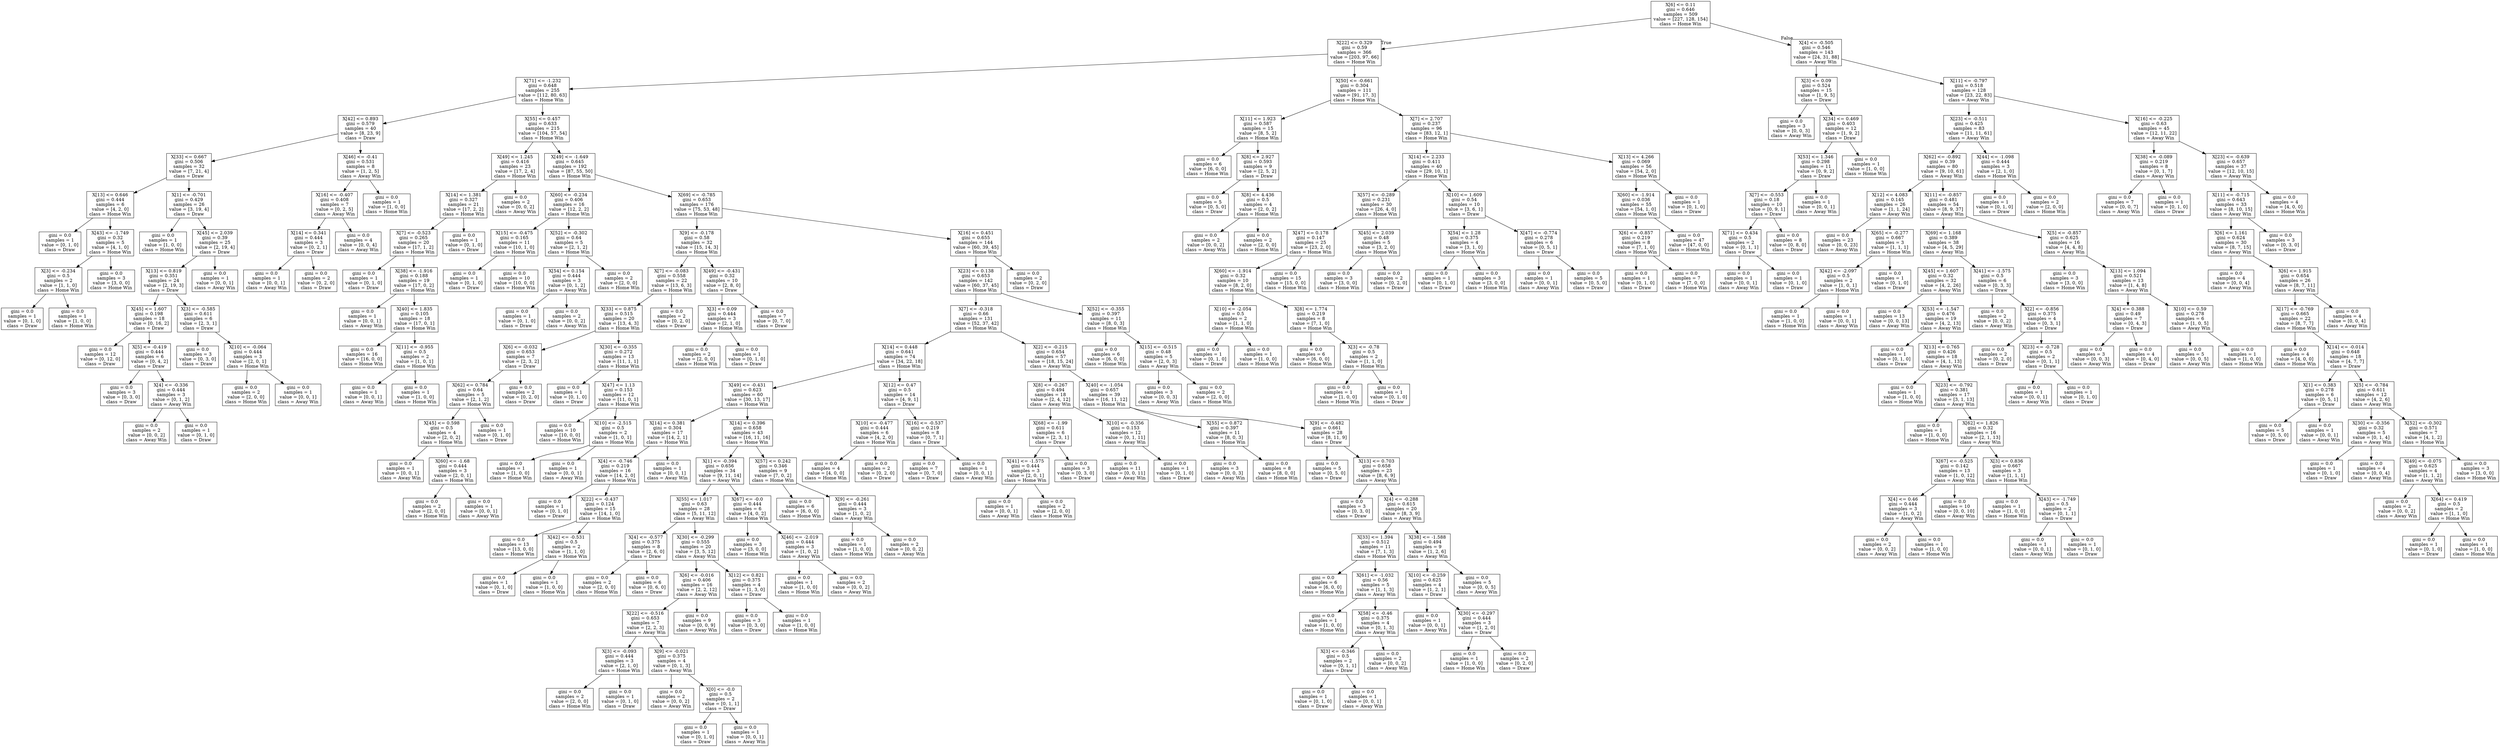 digraph Tree {
node [shape=box] ;
0 [label="X[6] <= 0.11\ngini = 0.646\nsamples = 509\nvalue = [227, 128, 154]\nclass = Home Win"] ;
1 [label="X[22] <= 0.329\ngini = 0.59\nsamples = 366\nvalue = [203, 97, 66]\nclass = Home Win"] ;
0 -> 1 [labeldistance=2.5, labelangle=45, headlabel="True"] ;
2 [label="X[71] <= -1.232\ngini = 0.648\nsamples = 255\nvalue = [112, 80, 63]\nclass = Home Win"] ;
1 -> 2 ;
3 [label="X[42] <= 0.893\ngini = 0.579\nsamples = 40\nvalue = [8, 23, 9]\nclass = Draw"] ;
2 -> 3 ;
4 [label="X[33] <= 0.667\ngini = 0.506\nsamples = 32\nvalue = [7, 21, 4]\nclass = Draw"] ;
3 -> 4 ;
5 [label="X[13] <= 0.646\ngini = 0.444\nsamples = 6\nvalue = [4, 2, 0]\nclass = Home Win"] ;
4 -> 5 ;
6 [label="gini = 0.0\nsamples = 1\nvalue = [0, 1, 0]\nclass = Draw"] ;
5 -> 6 ;
7 [label="X[43] <= -1.749\ngini = 0.32\nsamples = 5\nvalue = [4, 1, 0]\nclass = Home Win"] ;
5 -> 7 ;
8 [label="X[3] <= -0.234\ngini = 0.5\nsamples = 2\nvalue = [1, 1, 0]\nclass = Home Win"] ;
7 -> 8 ;
9 [label="gini = 0.0\nsamples = 1\nvalue = [0, 1, 0]\nclass = Draw"] ;
8 -> 9 ;
10 [label="gini = 0.0\nsamples = 1\nvalue = [1, 0, 0]\nclass = Home Win"] ;
8 -> 10 ;
11 [label="gini = 0.0\nsamples = 3\nvalue = [3, 0, 0]\nclass = Home Win"] ;
7 -> 11 ;
12 [label="X[1] <= -0.701\ngini = 0.429\nsamples = 26\nvalue = [3, 19, 4]\nclass = Draw"] ;
4 -> 12 ;
13 [label="gini = 0.0\nsamples = 1\nvalue = [1, 0, 0]\nclass = Home Win"] ;
12 -> 13 ;
14 [label="X[45] <= 2.039\ngini = 0.39\nsamples = 25\nvalue = [2, 19, 4]\nclass = Draw"] ;
12 -> 14 ;
15 [label="X[13] <= 0.819\ngini = 0.351\nsamples = 24\nvalue = [2, 19, 3]\nclass = Draw"] ;
14 -> 15 ;
16 [label="X[45] <= 1.607\ngini = 0.198\nsamples = 18\nvalue = [0, 16, 2]\nclass = Draw"] ;
15 -> 16 ;
17 [label="gini = 0.0\nsamples = 12\nvalue = [0, 12, 0]\nclass = Draw"] ;
16 -> 17 ;
18 [label="X[5] <= -0.419\ngini = 0.444\nsamples = 6\nvalue = [0, 4, 2]\nclass = Draw"] ;
16 -> 18 ;
19 [label="gini = 0.0\nsamples = 3\nvalue = [0, 3, 0]\nclass = Draw"] ;
18 -> 19 ;
20 [label="X[4] <= -0.336\ngini = 0.444\nsamples = 3\nvalue = [0, 1, 2]\nclass = Away Win"] ;
18 -> 20 ;
21 [label="gini = 0.0\nsamples = 2\nvalue = [0, 0, 2]\nclass = Away Win"] ;
20 -> 21 ;
22 [label="gini = 0.0\nsamples = 1\nvalue = [0, 1, 0]\nclass = Draw"] ;
20 -> 22 ;
23 [label="X[3] <= -0.585\ngini = 0.611\nsamples = 6\nvalue = [2, 3, 1]\nclass = Draw"] ;
15 -> 23 ;
24 [label="gini = 0.0\nsamples = 3\nvalue = [0, 3, 0]\nclass = Draw"] ;
23 -> 24 ;
25 [label="X[10] <= -0.064\ngini = 0.444\nsamples = 3\nvalue = [2, 0, 1]\nclass = Home Win"] ;
23 -> 25 ;
26 [label="gini = 0.0\nsamples = 2\nvalue = [2, 0, 0]\nclass = Home Win"] ;
25 -> 26 ;
27 [label="gini = 0.0\nsamples = 1\nvalue = [0, 0, 1]\nclass = Away Win"] ;
25 -> 27 ;
28 [label="gini = 0.0\nsamples = 1\nvalue = [0, 0, 1]\nclass = Away Win"] ;
14 -> 28 ;
29 [label="X[46] <= -0.41\ngini = 0.531\nsamples = 8\nvalue = [1, 2, 5]\nclass = Away Win"] ;
3 -> 29 ;
30 [label="X[16] <= -0.407\ngini = 0.408\nsamples = 7\nvalue = [0, 2, 5]\nclass = Away Win"] ;
29 -> 30 ;
31 [label="X[14] <= 0.341\ngini = 0.444\nsamples = 3\nvalue = [0, 2, 1]\nclass = Draw"] ;
30 -> 31 ;
32 [label="gini = 0.0\nsamples = 1\nvalue = [0, 0, 1]\nclass = Away Win"] ;
31 -> 32 ;
33 [label="gini = 0.0\nsamples = 2\nvalue = [0, 2, 0]\nclass = Draw"] ;
31 -> 33 ;
34 [label="gini = 0.0\nsamples = 4\nvalue = [0, 0, 4]\nclass = Away Win"] ;
30 -> 34 ;
35 [label="gini = 0.0\nsamples = 1\nvalue = [1, 0, 0]\nclass = Home Win"] ;
29 -> 35 ;
36 [label="X[55] <= 0.457\ngini = 0.633\nsamples = 215\nvalue = [104, 57, 54]\nclass = Home Win"] ;
2 -> 36 ;
37 [label="X[49] <= 1.245\ngini = 0.416\nsamples = 23\nvalue = [17, 2, 4]\nclass = Home Win"] ;
36 -> 37 ;
38 [label="X[14] <= 1.381\ngini = 0.327\nsamples = 21\nvalue = [17, 2, 2]\nclass = Home Win"] ;
37 -> 38 ;
39 [label="X[7] <= -0.523\ngini = 0.265\nsamples = 20\nvalue = [17, 1, 2]\nclass = Home Win"] ;
38 -> 39 ;
40 [label="gini = 0.0\nsamples = 1\nvalue = [0, 1, 0]\nclass = Draw"] ;
39 -> 40 ;
41 [label="X[38] <= -1.916\ngini = 0.188\nsamples = 19\nvalue = [17, 0, 2]\nclass = Home Win"] ;
39 -> 41 ;
42 [label="gini = 0.0\nsamples = 1\nvalue = [0, 0, 1]\nclass = Away Win"] ;
41 -> 42 ;
43 [label="X[40] <= 1.835\ngini = 0.105\nsamples = 18\nvalue = [17, 0, 1]\nclass = Home Win"] ;
41 -> 43 ;
44 [label="gini = 0.0\nsamples = 16\nvalue = [16, 0, 0]\nclass = Home Win"] ;
43 -> 44 ;
45 [label="X[11] <= -0.955\ngini = 0.5\nsamples = 2\nvalue = [1, 0, 1]\nclass = Home Win"] ;
43 -> 45 ;
46 [label="gini = 0.0\nsamples = 1\nvalue = [0, 0, 1]\nclass = Away Win"] ;
45 -> 46 ;
47 [label="gini = 0.0\nsamples = 1\nvalue = [1, 0, 0]\nclass = Home Win"] ;
45 -> 47 ;
48 [label="gini = 0.0\nsamples = 1\nvalue = [0, 1, 0]\nclass = Draw"] ;
38 -> 48 ;
49 [label="gini = 0.0\nsamples = 2\nvalue = [0, 0, 2]\nclass = Away Win"] ;
37 -> 49 ;
50 [label="X[49] <= -1.649\ngini = 0.645\nsamples = 192\nvalue = [87, 55, 50]\nclass = Home Win"] ;
36 -> 50 ;
51 [label="X[60] <= -0.234\ngini = 0.406\nsamples = 16\nvalue = [12, 2, 2]\nclass = Home Win"] ;
50 -> 51 ;
52 [label="X[15] <= -0.475\ngini = 0.165\nsamples = 11\nvalue = [10, 1, 0]\nclass = Home Win"] ;
51 -> 52 ;
53 [label="gini = 0.0\nsamples = 1\nvalue = [0, 1, 0]\nclass = Draw"] ;
52 -> 53 ;
54 [label="gini = 0.0\nsamples = 10\nvalue = [10, 0, 0]\nclass = Home Win"] ;
52 -> 54 ;
55 [label="X[52] <= -0.302\ngini = 0.64\nsamples = 5\nvalue = [2, 1, 2]\nclass = Home Win"] ;
51 -> 55 ;
56 [label="X[54] <= 0.154\ngini = 0.444\nsamples = 3\nvalue = [0, 1, 2]\nclass = Away Win"] ;
55 -> 56 ;
57 [label="gini = 0.0\nsamples = 1\nvalue = [0, 1, 0]\nclass = Draw"] ;
56 -> 57 ;
58 [label="gini = 0.0\nsamples = 2\nvalue = [0, 0, 2]\nclass = Away Win"] ;
56 -> 58 ;
59 [label="gini = 0.0\nsamples = 2\nvalue = [2, 0, 0]\nclass = Home Win"] ;
55 -> 59 ;
60 [label="X[69] <= -0.785\ngini = 0.653\nsamples = 176\nvalue = [75, 53, 48]\nclass = Home Win"] ;
50 -> 60 ;
61 [label="X[9] <= -0.178\ngini = 0.58\nsamples = 32\nvalue = [15, 14, 3]\nclass = Home Win"] ;
60 -> 61 ;
62 [label="X[7] <= -0.083\ngini = 0.558\nsamples = 22\nvalue = [13, 6, 3]\nclass = Home Win"] ;
61 -> 62 ;
63 [label="X[33] <= 0.875\ngini = 0.515\nsamples = 20\nvalue = [13, 4, 3]\nclass = Home Win"] ;
62 -> 63 ;
64 [label="X[6] <= -0.032\ngini = 0.653\nsamples = 7\nvalue = [2, 3, 2]\nclass = Draw"] ;
63 -> 64 ;
65 [label="X[62] <= 0.784\ngini = 0.64\nsamples = 5\nvalue = [2, 1, 2]\nclass = Home Win"] ;
64 -> 65 ;
66 [label="X[45] <= 0.598\ngini = 0.5\nsamples = 4\nvalue = [2, 0, 2]\nclass = Home Win"] ;
65 -> 66 ;
67 [label="gini = 0.0\nsamples = 1\nvalue = [0, 0, 1]\nclass = Away Win"] ;
66 -> 67 ;
68 [label="X[60] <= -1.68\ngini = 0.444\nsamples = 3\nvalue = [2, 0, 1]\nclass = Home Win"] ;
66 -> 68 ;
69 [label="gini = 0.0\nsamples = 2\nvalue = [2, 0, 0]\nclass = Home Win"] ;
68 -> 69 ;
70 [label="gini = 0.0\nsamples = 1\nvalue = [0, 0, 1]\nclass = Away Win"] ;
68 -> 70 ;
71 [label="gini = 0.0\nsamples = 1\nvalue = [0, 1, 0]\nclass = Draw"] ;
65 -> 71 ;
72 [label="gini = 0.0\nsamples = 2\nvalue = [0, 2, 0]\nclass = Draw"] ;
64 -> 72 ;
73 [label="X[30] <= -0.355\ngini = 0.272\nsamples = 13\nvalue = [11, 1, 1]\nclass = Home Win"] ;
63 -> 73 ;
74 [label="gini = 0.0\nsamples = 1\nvalue = [0, 1, 0]\nclass = Draw"] ;
73 -> 74 ;
75 [label="X[47] <= 1.13\ngini = 0.153\nsamples = 12\nvalue = [11, 0, 1]\nclass = Home Win"] ;
73 -> 75 ;
76 [label="gini = 0.0\nsamples = 10\nvalue = [10, 0, 0]\nclass = Home Win"] ;
75 -> 76 ;
77 [label="X[10] <= -2.515\ngini = 0.5\nsamples = 2\nvalue = [1, 0, 1]\nclass = Home Win"] ;
75 -> 77 ;
78 [label="gini = 0.0\nsamples = 1\nvalue = [1, 0, 0]\nclass = Home Win"] ;
77 -> 78 ;
79 [label="gini = 0.0\nsamples = 1\nvalue = [0, 0, 1]\nclass = Away Win"] ;
77 -> 79 ;
80 [label="gini = 0.0\nsamples = 2\nvalue = [0, 2, 0]\nclass = Draw"] ;
62 -> 80 ;
81 [label="X[49] <= -0.431\ngini = 0.32\nsamples = 10\nvalue = [2, 8, 0]\nclass = Draw"] ;
61 -> 81 ;
82 [label="X[3] <= 0.09\ngini = 0.444\nsamples = 3\nvalue = [2, 1, 0]\nclass = Home Win"] ;
81 -> 82 ;
83 [label="gini = 0.0\nsamples = 2\nvalue = [2, 0, 0]\nclass = Home Win"] ;
82 -> 83 ;
84 [label="gini = 0.0\nsamples = 1\nvalue = [0, 1, 0]\nclass = Draw"] ;
82 -> 84 ;
85 [label="gini = 0.0\nsamples = 7\nvalue = [0, 7, 0]\nclass = Draw"] ;
81 -> 85 ;
86 [label="X[16] <= 0.451\ngini = 0.655\nsamples = 144\nvalue = [60, 39, 45]\nclass = Home Win"] ;
60 -> 86 ;
87 [label="X[23] <= 0.138\ngini = 0.653\nsamples = 142\nvalue = [60, 37, 45]\nclass = Home Win"] ;
86 -> 87 ;
88 [label="X[7] <= -0.318\ngini = 0.66\nsamples = 131\nvalue = [52, 37, 42]\nclass = Home Win"] ;
87 -> 88 ;
89 [label="X[14] <= 0.448\ngini = 0.641\nsamples = 74\nvalue = [34, 22, 18]\nclass = Home Win"] ;
88 -> 89 ;
90 [label="X[49] <= -0.431\ngini = 0.623\nsamples = 60\nvalue = [30, 13, 17]\nclass = Home Win"] ;
89 -> 90 ;
91 [label="X[14] <= 0.381\ngini = 0.304\nsamples = 17\nvalue = [14, 2, 1]\nclass = Home Win"] ;
90 -> 91 ;
92 [label="X[4] <= -0.746\ngini = 0.219\nsamples = 16\nvalue = [14, 2, 0]\nclass = Home Win"] ;
91 -> 92 ;
93 [label="gini = 0.0\nsamples = 1\nvalue = [0, 1, 0]\nclass = Draw"] ;
92 -> 93 ;
94 [label="X[22] <= -0.437\ngini = 0.124\nsamples = 15\nvalue = [14, 1, 0]\nclass = Home Win"] ;
92 -> 94 ;
95 [label="gini = 0.0\nsamples = 13\nvalue = [13, 0, 0]\nclass = Home Win"] ;
94 -> 95 ;
96 [label="X[42] <= -0.531\ngini = 0.5\nsamples = 2\nvalue = [1, 1, 0]\nclass = Home Win"] ;
94 -> 96 ;
97 [label="gini = 0.0\nsamples = 1\nvalue = [0, 1, 0]\nclass = Draw"] ;
96 -> 97 ;
98 [label="gini = 0.0\nsamples = 1\nvalue = [1, 0, 0]\nclass = Home Win"] ;
96 -> 98 ;
99 [label="gini = 0.0\nsamples = 1\nvalue = [0, 0, 1]\nclass = Away Win"] ;
91 -> 99 ;
100 [label="X[14] <= 0.396\ngini = 0.658\nsamples = 43\nvalue = [16, 11, 16]\nclass = Home Win"] ;
90 -> 100 ;
101 [label="X[1] <= -0.394\ngini = 0.656\nsamples = 34\nvalue = [9, 11, 14]\nclass = Away Win"] ;
100 -> 101 ;
102 [label="X[55] <= 1.017\ngini = 0.63\nsamples = 28\nvalue = [5, 11, 12]\nclass = Away Win"] ;
101 -> 102 ;
103 [label="X[4] <= -0.577\ngini = 0.375\nsamples = 8\nvalue = [2, 6, 0]\nclass = Draw"] ;
102 -> 103 ;
104 [label="gini = 0.0\nsamples = 2\nvalue = [2, 0, 0]\nclass = Home Win"] ;
103 -> 104 ;
105 [label="gini = 0.0\nsamples = 6\nvalue = [0, 6, 0]\nclass = Draw"] ;
103 -> 105 ;
106 [label="X[30] <= -0.299\ngini = 0.555\nsamples = 20\nvalue = [3, 5, 12]\nclass = Away Win"] ;
102 -> 106 ;
107 [label="X[6] <= -0.016\ngini = 0.406\nsamples = 16\nvalue = [2, 2, 12]\nclass = Away Win"] ;
106 -> 107 ;
108 [label="X[22] <= -0.516\ngini = 0.653\nsamples = 7\nvalue = [2, 2, 3]\nclass = Away Win"] ;
107 -> 108 ;
109 [label="X[3] <= -0.093\ngini = 0.444\nsamples = 3\nvalue = [2, 1, 0]\nclass = Home Win"] ;
108 -> 109 ;
110 [label="gini = 0.0\nsamples = 2\nvalue = [2, 0, 0]\nclass = Home Win"] ;
109 -> 110 ;
111 [label="gini = 0.0\nsamples = 1\nvalue = [0, 1, 0]\nclass = Draw"] ;
109 -> 111 ;
112 [label="X[9] <= -0.021\ngini = 0.375\nsamples = 4\nvalue = [0, 1, 3]\nclass = Away Win"] ;
108 -> 112 ;
113 [label="gini = 0.0\nsamples = 2\nvalue = [0, 0, 2]\nclass = Away Win"] ;
112 -> 113 ;
114 [label="X[0] <= -0.0\ngini = 0.5\nsamples = 2\nvalue = [0, 1, 1]\nclass = Draw"] ;
112 -> 114 ;
115 [label="gini = 0.0\nsamples = 1\nvalue = [0, 1, 0]\nclass = Draw"] ;
114 -> 115 ;
116 [label="gini = 0.0\nsamples = 1\nvalue = [0, 0, 1]\nclass = Away Win"] ;
114 -> 116 ;
117 [label="gini = 0.0\nsamples = 9\nvalue = [0, 0, 9]\nclass = Away Win"] ;
107 -> 117 ;
118 [label="X[12] <= 0.821\ngini = 0.375\nsamples = 4\nvalue = [1, 3, 0]\nclass = Draw"] ;
106 -> 118 ;
119 [label="gini = 0.0\nsamples = 3\nvalue = [0, 3, 0]\nclass = Draw"] ;
118 -> 119 ;
120 [label="gini = 0.0\nsamples = 1\nvalue = [1, 0, 0]\nclass = Home Win"] ;
118 -> 120 ;
121 [label="X[67] <= -0.0\ngini = 0.444\nsamples = 6\nvalue = [4, 0, 2]\nclass = Home Win"] ;
101 -> 121 ;
122 [label="gini = 0.0\nsamples = 3\nvalue = [3, 0, 0]\nclass = Home Win"] ;
121 -> 122 ;
123 [label="X[46] <= -2.019\ngini = 0.444\nsamples = 3\nvalue = [1, 0, 2]\nclass = Away Win"] ;
121 -> 123 ;
124 [label="gini = 0.0\nsamples = 1\nvalue = [1, 0, 0]\nclass = Home Win"] ;
123 -> 124 ;
125 [label="gini = 0.0\nsamples = 2\nvalue = [0, 0, 2]\nclass = Away Win"] ;
123 -> 125 ;
126 [label="X[57] <= 0.242\ngini = 0.346\nsamples = 9\nvalue = [7, 0, 2]\nclass = Home Win"] ;
100 -> 126 ;
127 [label="gini = 0.0\nsamples = 6\nvalue = [6, 0, 0]\nclass = Home Win"] ;
126 -> 127 ;
128 [label="X[9] <= -0.261\ngini = 0.444\nsamples = 3\nvalue = [1, 0, 2]\nclass = Away Win"] ;
126 -> 128 ;
129 [label="gini = 0.0\nsamples = 1\nvalue = [1, 0, 0]\nclass = Home Win"] ;
128 -> 129 ;
130 [label="gini = 0.0\nsamples = 2\nvalue = [0, 0, 2]\nclass = Away Win"] ;
128 -> 130 ;
131 [label="X[12] <= 0.47\ngini = 0.5\nsamples = 14\nvalue = [4, 9, 1]\nclass = Draw"] ;
89 -> 131 ;
132 [label="X[10] <= -0.477\ngini = 0.444\nsamples = 6\nvalue = [4, 2, 0]\nclass = Home Win"] ;
131 -> 132 ;
133 [label="gini = 0.0\nsamples = 4\nvalue = [4, 0, 0]\nclass = Home Win"] ;
132 -> 133 ;
134 [label="gini = 0.0\nsamples = 2\nvalue = [0, 2, 0]\nclass = Draw"] ;
132 -> 134 ;
135 [label="X[16] <= -0.537\ngini = 0.219\nsamples = 8\nvalue = [0, 7, 1]\nclass = Draw"] ;
131 -> 135 ;
136 [label="gini = 0.0\nsamples = 7\nvalue = [0, 7, 0]\nclass = Draw"] ;
135 -> 136 ;
137 [label="gini = 0.0\nsamples = 1\nvalue = [0, 0, 1]\nclass = Away Win"] ;
135 -> 137 ;
138 [label="X[2] <= -0.215\ngini = 0.654\nsamples = 57\nvalue = [18, 15, 24]\nclass = Away Win"] ;
88 -> 138 ;
139 [label="X[8] <= -0.267\ngini = 0.494\nsamples = 18\nvalue = [2, 4, 12]\nclass = Away Win"] ;
138 -> 139 ;
140 [label="X[68] <= -1.99\ngini = 0.611\nsamples = 6\nvalue = [2, 3, 1]\nclass = Draw"] ;
139 -> 140 ;
141 [label="X[41] <= -1.575\ngini = 0.444\nsamples = 3\nvalue = [2, 0, 1]\nclass = Home Win"] ;
140 -> 141 ;
142 [label="gini = 0.0\nsamples = 1\nvalue = [0, 0, 1]\nclass = Away Win"] ;
141 -> 142 ;
143 [label="gini = 0.0\nsamples = 2\nvalue = [2, 0, 0]\nclass = Home Win"] ;
141 -> 143 ;
144 [label="gini = 0.0\nsamples = 3\nvalue = [0, 3, 0]\nclass = Draw"] ;
140 -> 144 ;
145 [label="X[10] <= -0.356\ngini = 0.153\nsamples = 12\nvalue = [0, 1, 11]\nclass = Away Win"] ;
139 -> 145 ;
146 [label="gini = 0.0\nsamples = 11\nvalue = [0, 0, 11]\nclass = Away Win"] ;
145 -> 146 ;
147 [label="gini = 0.0\nsamples = 1\nvalue = [0, 1, 0]\nclass = Draw"] ;
145 -> 147 ;
148 [label="X[40] <= -1.054\ngini = 0.657\nsamples = 39\nvalue = [16, 11, 12]\nclass = Home Win"] ;
138 -> 148 ;
149 [label="X[55] <= 0.872\ngini = 0.397\nsamples = 11\nvalue = [8, 0, 3]\nclass = Home Win"] ;
148 -> 149 ;
150 [label="gini = 0.0\nsamples = 3\nvalue = [0, 0, 3]\nclass = Away Win"] ;
149 -> 150 ;
151 [label="gini = 0.0\nsamples = 8\nvalue = [8, 0, 0]\nclass = Home Win"] ;
149 -> 151 ;
152 [label="X[9] <= -0.482\ngini = 0.661\nsamples = 28\nvalue = [8, 11, 9]\nclass = Draw"] ;
148 -> 152 ;
153 [label="gini = 0.0\nsamples = 5\nvalue = [0, 5, 0]\nclass = Draw"] ;
152 -> 153 ;
154 [label="X[13] <= 0.703\ngini = 0.658\nsamples = 23\nvalue = [8, 6, 9]\nclass = Away Win"] ;
152 -> 154 ;
155 [label="gini = 0.0\nsamples = 3\nvalue = [0, 3, 0]\nclass = Draw"] ;
154 -> 155 ;
156 [label="X[4] <= -0.288\ngini = 0.615\nsamples = 20\nvalue = [8, 3, 9]\nclass = Away Win"] ;
154 -> 156 ;
157 [label="X[33] <= 1.394\ngini = 0.512\nsamples = 11\nvalue = [7, 1, 3]\nclass = Home Win"] ;
156 -> 157 ;
158 [label="gini = 0.0\nsamples = 6\nvalue = [6, 0, 0]\nclass = Home Win"] ;
157 -> 158 ;
159 [label="X[61] <= -1.032\ngini = 0.56\nsamples = 5\nvalue = [1, 1, 3]\nclass = Away Win"] ;
157 -> 159 ;
160 [label="gini = 0.0\nsamples = 1\nvalue = [1, 0, 0]\nclass = Home Win"] ;
159 -> 160 ;
161 [label="X[58] <= -0.46\ngini = 0.375\nsamples = 4\nvalue = [0, 1, 3]\nclass = Away Win"] ;
159 -> 161 ;
162 [label="X[3] <= -0.346\ngini = 0.5\nsamples = 2\nvalue = [0, 1, 1]\nclass = Draw"] ;
161 -> 162 ;
163 [label="gini = 0.0\nsamples = 1\nvalue = [0, 1, 0]\nclass = Draw"] ;
162 -> 163 ;
164 [label="gini = 0.0\nsamples = 1\nvalue = [0, 0, 1]\nclass = Away Win"] ;
162 -> 164 ;
165 [label="gini = 0.0\nsamples = 2\nvalue = [0, 0, 2]\nclass = Away Win"] ;
161 -> 165 ;
166 [label="X[38] <= -1.588\ngini = 0.494\nsamples = 9\nvalue = [1, 2, 6]\nclass = Away Win"] ;
156 -> 166 ;
167 [label="X[10] <= -0.259\ngini = 0.625\nsamples = 4\nvalue = [1, 2, 1]\nclass = Draw"] ;
166 -> 167 ;
168 [label="gini = 0.0\nsamples = 1\nvalue = [0, 0, 1]\nclass = Away Win"] ;
167 -> 168 ;
169 [label="X[30] <= -0.297\ngini = 0.444\nsamples = 3\nvalue = [1, 2, 0]\nclass = Draw"] ;
167 -> 169 ;
170 [label="gini = 0.0\nsamples = 1\nvalue = [1, 0, 0]\nclass = Home Win"] ;
169 -> 170 ;
171 [label="gini = 0.0\nsamples = 2\nvalue = [0, 2, 0]\nclass = Draw"] ;
169 -> 171 ;
172 [label="gini = 0.0\nsamples = 5\nvalue = [0, 0, 5]\nclass = Away Win"] ;
166 -> 172 ;
173 [label="X[52] <= -0.355\ngini = 0.397\nsamples = 11\nvalue = [8, 0, 3]\nclass = Home Win"] ;
87 -> 173 ;
174 [label="gini = 0.0\nsamples = 6\nvalue = [6, 0, 0]\nclass = Home Win"] ;
173 -> 174 ;
175 [label="X[15] <= -0.515\ngini = 0.48\nsamples = 5\nvalue = [2, 0, 3]\nclass = Away Win"] ;
173 -> 175 ;
176 [label="gini = 0.0\nsamples = 3\nvalue = [0, 0, 3]\nclass = Away Win"] ;
175 -> 176 ;
177 [label="gini = 0.0\nsamples = 2\nvalue = [2, 0, 0]\nclass = Home Win"] ;
175 -> 177 ;
178 [label="gini = 0.0\nsamples = 2\nvalue = [0, 2, 0]\nclass = Draw"] ;
86 -> 178 ;
179 [label="X[50] <= -0.661\ngini = 0.304\nsamples = 111\nvalue = [91, 17, 3]\nclass = Home Win"] ;
1 -> 179 ;
180 [label="X[11] <= 1.923\ngini = 0.587\nsamples = 15\nvalue = [8, 5, 2]\nclass = Home Win"] ;
179 -> 180 ;
181 [label="gini = 0.0\nsamples = 6\nvalue = [6, 0, 0]\nclass = Home Win"] ;
180 -> 181 ;
182 [label="X[8] <= 2.927\ngini = 0.593\nsamples = 9\nvalue = [2, 5, 2]\nclass = Draw"] ;
180 -> 182 ;
183 [label="gini = 0.0\nsamples = 5\nvalue = [0, 5, 0]\nclass = Draw"] ;
182 -> 183 ;
184 [label="X[8] <= 4.436\ngini = 0.5\nsamples = 4\nvalue = [2, 0, 2]\nclass = Home Win"] ;
182 -> 184 ;
185 [label="gini = 0.0\nsamples = 2\nvalue = [0, 0, 2]\nclass = Away Win"] ;
184 -> 185 ;
186 [label="gini = 0.0\nsamples = 2\nvalue = [2, 0, 0]\nclass = Home Win"] ;
184 -> 186 ;
187 [label="X[7] <= 2.707\ngini = 0.237\nsamples = 96\nvalue = [83, 12, 1]\nclass = Home Win"] ;
179 -> 187 ;
188 [label="X[14] <= 2.233\ngini = 0.411\nsamples = 40\nvalue = [29, 10, 1]\nclass = Home Win"] ;
187 -> 188 ;
189 [label="X[57] <= -0.289\ngini = 0.231\nsamples = 30\nvalue = [26, 4, 0]\nclass = Home Win"] ;
188 -> 189 ;
190 [label="X[47] <= 0.178\ngini = 0.147\nsamples = 25\nvalue = [23, 2, 0]\nclass = Home Win"] ;
189 -> 190 ;
191 [label="X[60] <= -1.914\ngini = 0.32\nsamples = 10\nvalue = [8, 2, 0]\nclass = Home Win"] ;
190 -> 191 ;
192 [label="X[10] <= -2.054\ngini = 0.5\nsamples = 2\nvalue = [1, 1, 0]\nclass = Home Win"] ;
191 -> 192 ;
193 [label="gini = 0.0\nsamples = 1\nvalue = [0, 1, 0]\nclass = Draw"] ;
192 -> 193 ;
194 [label="gini = 0.0\nsamples = 1\nvalue = [1, 0, 0]\nclass = Home Win"] ;
192 -> 194 ;
195 [label="X[8] <= 1.774\ngini = 0.219\nsamples = 8\nvalue = [7, 1, 0]\nclass = Home Win"] ;
191 -> 195 ;
196 [label="gini = 0.0\nsamples = 6\nvalue = [6, 0, 0]\nclass = Home Win"] ;
195 -> 196 ;
197 [label="X[3] <= -0.78\ngini = 0.5\nsamples = 2\nvalue = [1, 1, 0]\nclass = Home Win"] ;
195 -> 197 ;
198 [label="gini = 0.0\nsamples = 1\nvalue = [1, 0, 0]\nclass = Home Win"] ;
197 -> 198 ;
199 [label="gini = 0.0\nsamples = 1\nvalue = [0, 1, 0]\nclass = Draw"] ;
197 -> 199 ;
200 [label="gini = 0.0\nsamples = 15\nvalue = [15, 0, 0]\nclass = Home Win"] ;
190 -> 200 ;
201 [label="X[45] <= 2.039\ngini = 0.48\nsamples = 5\nvalue = [3, 2, 0]\nclass = Home Win"] ;
189 -> 201 ;
202 [label="gini = 0.0\nsamples = 3\nvalue = [3, 0, 0]\nclass = Home Win"] ;
201 -> 202 ;
203 [label="gini = 0.0\nsamples = 2\nvalue = [0, 2, 0]\nclass = Draw"] ;
201 -> 203 ;
204 [label="X[10] <= 1.609\ngini = 0.54\nsamples = 10\nvalue = [3, 6, 1]\nclass = Draw"] ;
188 -> 204 ;
205 [label="X[54] <= 1.28\ngini = 0.375\nsamples = 4\nvalue = [3, 1, 0]\nclass = Home Win"] ;
204 -> 205 ;
206 [label="gini = 0.0\nsamples = 1\nvalue = [0, 1, 0]\nclass = Draw"] ;
205 -> 206 ;
207 [label="gini = 0.0\nsamples = 3\nvalue = [3, 0, 0]\nclass = Home Win"] ;
205 -> 207 ;
208 [label="X[47] <= -0.774\ngini = 0.278\nsamples = 6\nvalue = [0, 5, 1]\nclass = Draw"] ;
204 -> 208 ;
209 [label="gini = 0.0\nsamples = 1\nvalue = [0, 0, 1]\nclass = Away Win"] ;
208 -> 209 ;
210 [label="gini = 0.0\nsamples = 5\nvalue = [0, 5, 0]\nclass = Draw"] ;
208 -> 210 ;
211 [label="X[13] <= 4.266\ngini = 0.069\nsamples = 56\nvalue = [54, 2, 0]\nclass = Home Win"] ;
187 -> 211 ;
212 [label="X[60] <= -1.914\ngini = 0.036\nsamples = 55\nvalue = [54, 1, 0]\nclass = Home Win"] ;
211 -> 212 ;
213 [label="X[6] <= -0.857\ngini = 0.219\nsamples = 8\nvalue = [7, 1, 0]\nclass = Home Win"] ;
212 -> 213 ;
214 [label="gini = 0.0\nsamples = 1\nvalue = [0, 1, 0]\nclass = Draw"] ;
213 -> 214 ;
215 [label="gini = 0.0\nsamples = 7\nvalue = [7, 0, 0]\nclass = Home Win"] ;
213 -> 215 ;
216 [label="gini = 0.0\nsamples = 47\nvalue = [47, 0, 0]\nclass = Home Win"] ;
212 -> 216 ;
217 [label="gini = 0.0\nsamples = 1\nvalue = [0, 1, 0]\nclass = Draw"] ;
211 -> 217 ;
218 [label="X[4] <= -0.505\ngini = 0.546\nsamples = 143\nvalue = [24, 31, 88]\nclass = Away Win"] ;
0 -> 218 [labeldistance=2.5, labelangle=-45, headlabel="False"] ;
219 [label="X[3] <= 0.09\ngini = 0.524\nsamples = 15\nvalue = [1, 9, 5]\nclass = Draw"] ;
218 -> 219 ;
220 [label="gini = 0.0\nsamples = 3\nvalue = [0, 0, 3]\nclass = Away Win"] ;
219 -> 220 ;
221 [label="X[34] <= 0.469\ngini = 0.403\nsamples = 12\nvalue = [1, 9, 2]\nclass = Draw"] ;
219 -> 221 ;
222 [label="X[53] <= 1.346\ngini = 0.298\nsamples = 11\nvalue = [0, 9, 2]\nclass = Draw"] ;
221 -> 222 ;
223 [label="X[7] <= -0.553\ngini = 0.18\nsamples = 10\nvalue = [0, 9, 1]\nclass = Draw"] ;
222 -> 223 ;
224 [label="X[71] <= 0.434\ngini = 0.5\nsamples = 2\nvalue = [0, 1, 1]\nclass = Draw"] ;
223 -> 224 ;
225 [label="gini = 0.0\nsamples = 1\nvalue = [0, 0, 1]\nclass = Away Win"] ;
224 -> 225 ;
226 [label="gini = 0.0\nsamples = 1\nvalue = [0, 1, 0]\nclass = Draw"] ;
224 -> 226 ;
227 [label="gini = 0.0\nsamples = 8\nvalue = [0, 8, 0]\nclass = Draw"] ;
223 -> 227 ;
228 [label="gini = 0.0\nsamples = 1\nvalue = [0, 0, 1]\nclass = Away Win"] ;
222 -> 228 ;
229 [label="gini = 0.0\nsamples = 1\nvalue = [1, 0, 0]\nclass = Home Win"] ;
221 -> 229 ;
230 [label="X[11] <= -0.797\ngini = 0.518\nsamples = 128\nvalue = [23, 22, 83]\nclass = Away Win"] ;
218 -> 230 ;
231 [label="X[23] <= -0.511\ngini = 0.425\nsamples = 83\nvalue = [11, 11, 61]\nclass = Away Win"] ;
230 -> 231 ;
232 [label="X[62] <= -0.892\ngini = 0.39\nsamples = 80\nvalue = [9, 10, 61]\nclass = Away Win"] ;
231 -> 232 ;
233 [label="X[12] <= 4.083\ngini = 0.145\nsamples = 26\nvalue = [1, 1, 24]\nclass = Away Win"] ;
232 -> 233 ;
234 [label="gini = 0.0\nsamples = 23\nvalue = [0, 0, 23]\nclass = Away Win"] ;
233 -> 234 ;
235 [label="X[65] <= -0.277\ngini = 0.667\nsamples = 3\nvalue = [1, 1, 1]\nclass = Home Win"] ;
233 -> 235 ;
236 [label="X[42] <= -2.097\ngini = 0.5\nsamples = 2\nvalue = [1, 0, 1]\nclass = Home Win"] ;
235 -> 236 ;
237 [label="gini = 0.0\nsamples = 1\nvalue = [1, 0, 0]\nclass = Home Win"] ;
236 -> 237 ;
238 [label="gini = 0.0\nsamples = 1\nvalue = [0, 0, 1]\nclass = Away Win"] ;
236 -> 238 ;
239 [label="gini = 0.0\nsamples = 1\nvalue = [0, 1, 0]\nclass = Draw"] ;
235 -> 239 ;
240 [label="X[11] <= -0.857\ngini = 0.481\nsamples = 54\nvalue = [8, 9, 37]\nclass = Away Win"] ;
232 -> 240 ;
241 [label="X[69] <= 1.168\ngini = 0.389\nsamples = 38\nvalue = [4, 5, 29]\nclass = Away Win"] ;
240 -> 241 ;
242 [label="X[45] <= 1.607\ngini = 0.32\nsamples = 32\nvalue = [4, 2, 26]\nclass = Away Win"] ;
241 -> 242 ;
243 [label="gini = 0.0\nsamples = 13\nvalue = [0, 0, 13]\nclass = Away Win"] ;
242 -> 243 ;
244 [label="X[53] <= -1.547\ngini = 0.476\nsamples = 19\nvalue = [4, 2, 13]\nclass = Away Win"] ;
242 -> 244 ;
245 [label="gini = 0.0\nsamples = 1\nvalue = [0, 1, 0]\nclass = Draw"] ;
244 -> 245 ;
246 [label="X[13] <= 0.765\ngini = 0.426\nsamples = 18\nvalue = [4, 1, 13]\nclass = Away Win"] ;
244 -> 246 ;
247 [label="gini = 0.0\nsamples = 1\nvalue = [1, 0, 0]\nclass = Home Win"] ;
246 -> 247 ;
248 [label="X[23] <= -0.792\ngini = 0.381\nsamples = 17\nvalue = [3, 1, 13]\nclass = Away Win"] ;
246 -> 248 ;
249 [label="gini = 0.0\nsamples = 1\nvalue = [1, 0, 0]\nclass = Home Win"] ;
248 -> 249 ;
250 [label="X[62] <= 1.826\ngini = 0.32\nsamples = 16\nvalue = [2, 1, 13]\nclass = Away Win"] ;
248 -> 250 ;
251 [label="X[67] <= -0.525\ngini = 0.142\nsamples = 13\nvalue = [1, 0, 12]\nclass = Away Win"] ;
250 -> 251 ;
252 [label="X[4] <= 0.46\ngini = 0.444\nsamples = 3\nvalue = [1, 0, 2]\nclass = Away Win"] ;
251 -> 252 ;
253 [label="gini = 0.0\nsamples = 2\nvalue = [0, 0, 2]\nclass = Away Win"] ;
252 -> 253 ;
254 [label="gini = 0.0\nsamples = 1\nvalue = [1, 0, 0]\nclass = Home Win"] ;
252 -> 254 ;
255 [label="gini = 0.0\nsamples = 10\nvalue = [0, 0, 10]\nclass = Away Win"] ;
251 -> 255 ;
256 [label="X[3] <= 0.836\ngini = 0.667\nsamples = 3\nvalue = [1, 1, 1]\nclass = Home Win"] ;
250 -> 256 ;
257 [label="gini = 0.0\nsamples = 1\nvalue = [1, 0, 0]\nclass = Home Win"] ;
256 -> 257 ;
258 [label="X[43] <= -1.749\ngini = 0.5\nsamples = 2\nvalue = [0, 1, 1]\nclass = Draw"] ;
256 -> 258 ;
259 [label="gini = 0.0\nsamples = 1\nvalue = [0, 0, 1]\nclass = Away Win"] ;
258 -> 259 ;
260 [label="gini = 0.0\nsamples = 1\nvalue = [0, 1, 0]\nclass = Draw"] ;
258 -> 260 ;
261 [label="X[41] <= -1.575\ngini = 0.5\nsamples = 6\nvalue = [0, 3, 3]\nclass = Draw"] ;
241 -> 261 ;
262 [label="gini = 0.0\nsamples = 2\nvalue = [0, 0, 2]\nclass = Away Win"] ;
261 -> 262 ;
263 [label="X[2] <= -0.856\ngini = 0.375\nsamples = 4\nvalue = [0, 3, 1]\nclass = Draw"] ;
261 -> 263 ;
264 [label="gini = 0.0\nsamples = 2\nvalue = [0, 2, 0]\nclass = Draw"] ;
263 -> 264 ;
265 [label="X[23] <= -0.728\ngini = 0.5\nsamples = 2\nvalue = [0, 1, 1]\nclass = Draw"] ;
263 -> 265 ;
266 [label="gini = 0.0\nsamples = 1\nvalue = [0, 0, 1]\nclass = Away Win"] ;
265 -> 266 ;
267 [label="gini = 0.0\nsamples = 1\nvalue = [0, 1, 0]\nclass = Draw"] ;
265 -> 267 ;
268 [label="X[5] <= -0.857\ngini = 0.625\nsamples = 16\nvalue = [4, 4, 8]\nclass = Away Win"] ;
240 -> 268 ;
269 [label="gini = 0.0\nsamples = 3\nvalue = [3, 0, 0]\nclass = Home Win"] ;
268 -> 269 ;
270 [label="X[13] <= 1.094\ngini = 0.521\nsamples = 13\nvalue = [1, 4, 8]\nclass = Away Win"] ;
268 -> 270 ;
271 [label="X[4] <= 0.388\ngini = 0.49\nsamples = 7\nvalue = [0, 4, 3]\nclass = Draw"] ;
270 -> 271 ;
272 [label="gini = 0.0\nsamples = 3\nvalue = [0, 0, 3]\nclass = Away Win"] ;
271 -> 272 ;
273 [label="gini = 0.0\nsamples = 4\nvalue = [0, 4, 0]\nclass = Draw"] ;
271 -> 273 ;
274 [label="X[10] <= 0.59\ngini = 0.278\nsamples = 6\nvalue = [1, 0, 5]\nclass = Away Win"] ;
270 -> 274 ;
275 [label="gini = 0.0\nsamples = 5\nvalue = [0, 0, 5]\nclass = Away Win"] ;
274 -> 275 ;
276 [label="gini = 0.0\nsamples = 1\nvalue = [1, 0, 0]\nclass = Home Win"] ;
274 -> 276 ;
277 [label="X[44] <= -1.098\ngini = 0.444\nsamples = 3\nvalue = [2, 1, 0]\nclass = Home Win"] ;
231 -> 277 ;
278 [label="gini = 0.0\nsamples = 1\nvalue = [0, 1, 0]\nclass = Draw"] ;
277 -> 278 ;
279 [label="gini = 0.0\nsamples = 2\nvalue = [2, 0, 0]\nclass = Home Win"] ;
277 -> 279 ;
280 [label="X[16] <= -0.225\ngini = 0.63\nsamples = 45\nvalue = [12, 11, 22]\nclass = Away Win"] ;
230 -> 280 ;
281 [label="X[38] <= -0.089\ngini = 0.219\nsamples = 8\nvalue = [0, 1, 7]\nclass = Away Win"] ;
280 -> 281 ;
282 [label="gini = 0.0\nsamples = 7\nvalue = [0, 0, 7]\nclass = Away Win"] ;
281 -> 282 ;
283 [label="gini = 0.0\nsamples = 1\nvalue = [0, 1, 0]\nclass = Draw"] ;
281 -> 283 ;
284 [label="X[23] <= -0.639\ngini = 0.657\nsamples = 37\nvalue = [12, 10, 15]\nclass = Away Win"] ;
280 -> 284 ;
285 [label="X[11] <= -0.715\ngini = 0.643\nsamples = 33\nvalue = [8, 10, 15]\nclass = Away Win"] ;
284 -> 285 ;
286 [label="X[6] <= 1.161\ngini = 0.624\nsamples = 30\nvalue = [8, 7, 15]\nclass = Away Win"] ;
285 -> 286 ;
287 [label="gini = 0.0\nsamples = 4\nvalue = [0, 0, 4]\nclass = Away Win"] ;
286 -> 287 ;
288 [label="X[6] <= 1.915\ngini = 0.654\nsamples = 26\nvalue = [8, 7, 11]\nclass = Away Win"] ;
286 -> 288 ;
289 [label="X[17] <= -0.769\ngini = 0.665\nsamples = 22\nvalue = [8, 7, 7]\nclass = Home Win"] ;
288 -> 289 ;
290 [label="gini = 0.0\nsamples = 4\nvalue = [4, 0, 0]\nclass = Home Win"] ;
289 -> 290 ;
291 [label="X[14] <= -0.014\ngini = 0.648\nsamples = 18\nvalue = [4, 7, 7]\nclass = Draw"] ;
289 -> 291 ;
292 [label="X[1] <= 0.383\ngini = 0.278\nsamples = 6\nvalue = [0, 5, 1]\nclass = Draw"] ;
291 -> 292 ;
293 [label="gini = 0.0\nsamples = 5\nvalue = [0, 5, 0]\nclass = Draw"] ;
292 -> 293 ;
294 [label="gini = 0.0\nsamples = 1\nvalue = [0, 0, 1]\nclass = Away Win"] ;
292 -> 294 ;
295 [label="X[5] <= -0.784\ngini = 0.611\nsamples = 12\nvalue = [4, 2, 6]\nclass = Away Win"] ;
291 -> 295 ;
296 [label="X[30] <= -0.356\ngini = 0.32\nsamples = 5\nvalue = [0, 1, 4]\nclass = Away Win"] ;
295 -> 296 ;
297 [label="gini = 0.0\nsamples = 1\nvalue = [0, 1, 0]\nclass = Draw"] ;
296 -> 297 ;
298 [label="gini = 0.0\nsamples = 4\nvalue = [0, 0, 4]\nclass = Away Win"] ;
296 -> 298 ;
299 [label="X[52] <= -0.302\ngini = 0.571\nsamples = 7\nvalue = [4, 1, 2]\nclass = Home Win"] ;
295 -> 299 ;
300 [label="X[49] <= -0.075\ngini = 0.625\nsamples = 4\nvalue = [1, 1, 2]\nclass = Away Win"] ;
299 -> 300 ;
301 [label="gini = 0.0\nsamples = 2\nvalue = [0, 0, 2]\nclass = Away Win"] ;
300 -> 301 ;
302 [label="X[64] <= 0.419\ngini = 0.5\nsamples = 2\nvalue = [1, 1, 0]\nclass = Home Win"] ;
300 -> 302 ;
303 [label="gini = 0.0\nsamples = 1\nvalue = [0, 1, 0]\nclass = Draw"] ;
302 -> 303 ;
304 [label="gini = 0.0\nsamples = 1\nvalue = [1, 0, 0]\nclass = Home Win"] ;
302 -> 304 ;
305 [label="gini = 0.0\nsamples = 3\nvalue = [3, 0, 0]\nclass = Home Win"] ;
299 -> 305 ;
306 [label="gini = 0.0\nsamples = 4\nvalue = [0, 0, 4]\nclass = Away Win"] ;
288 -> 306 ;
307 [label="gini = 0.0\nsamples = 3\nvalue = [0, 3, 0]\nclass = Draw"] ;
285 -> 307 ;
308 [label="gini = 0.0\nsamples = 4\nvalue = [4, 0, 0]\nclass = Home Win"] ;
284 -> 308 ;
}